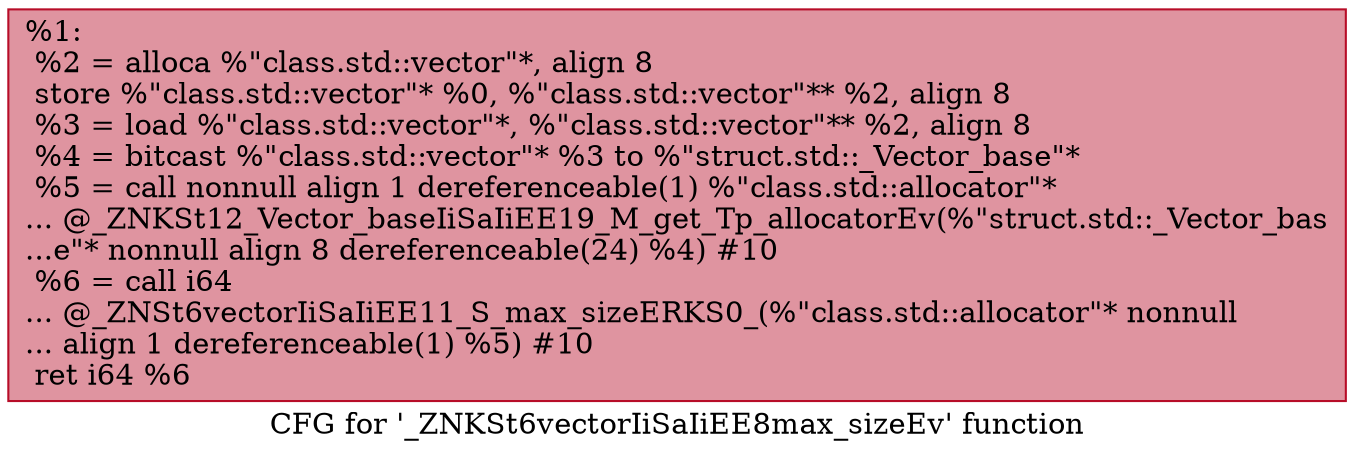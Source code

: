 digraph "CFG for '_ZNKSt6vectorIiSaIiEE8max_sizeEv' function" {
	label="CFG for '_ZNKSt6vectorIiSaIiEE8max_sizeEv' function";

	Node0x55dc45debdc0 [shape=record,color="#b70d28ff", style=filled, fillcolor="#b70d2870",label="{%1:\l  %2 = alloca %\"class.std::vector\"*, align 8\l  store %\"class.std::vector\"* %0, %\"class.std::vector\"** %2, align 8\l  %3 = load %\"class.std::vector\"*, %\"class.std::vector\"** %2, align 8\l  %4 = bitcast %\"class.std::vector\"* %3 to %\"struct.std::_Vector_base\"*\l  %5 = call nonnull align 1 dereferenceable(1) %\"class.std::allocator\"*\l... @_ZNKSt12_Vector_baseIiSaIiEE19_M_get_Tp_allocatorEv(%\"struct.std::_Vector_bas\l...e\"* nonnull align 8 dereferenceable(24) %4) #10\l  %6 = call i64\l... @_ZNSt6vectorIiSaIiEE11_S_max_sizeERKS0_(%\"class.std::allocator\"* nonnull\l... align 1 dereferenceable(1) %5) #10\l  ret i64 %6\l}"];
}

